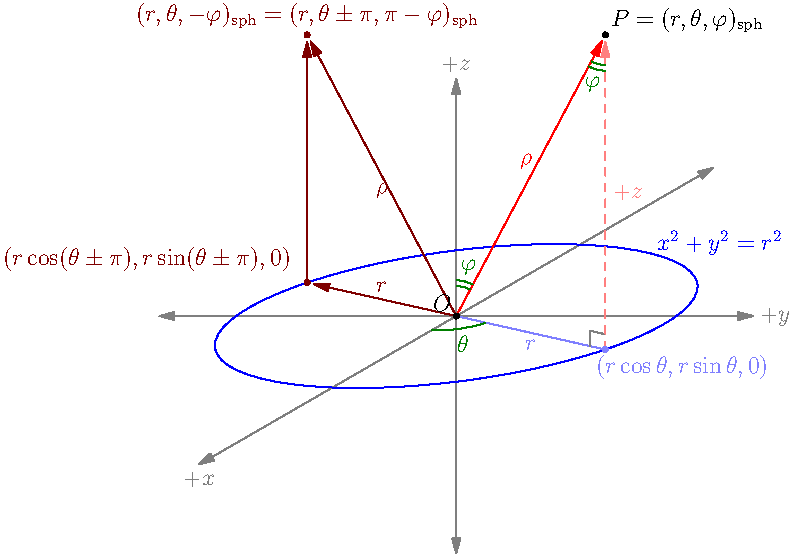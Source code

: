 import geometry;
usepackage("amsmath");

size(14cm);
draw((-5,0)--(5,0), grey, Arrows);
draw(5*dir(30)--5*dir(210), grey, Arrows);
draw((0,-4)--(0,4), grey, Arrows);
label("$+x$", 5*dir(210), dir(-90), grey);
label("$+y$", (5,0), dir(0), grey);
label("$+z$", (0,4), dir(90), grey);

real r1 = 3 * 1.36602540378444;
real r2 = 3 * 0.366025403784439;
real theta = 90/pi * 0.261799387799149;

path g = rotate(theta)*ellipse((0,0),r1,r2);
draw(g, blue);

pair O = (0,0);
pair K = arcpoint(g, -2);
label("$x^2+y^2=r^2$", arcpoint(g,1), dir(30), blue);
draw("$r$", O--K, dir(-90), lightblue);
draw("$\theta$", scale(0.2)*subpath(g,2.64,3.38), dir(-70), deepgreen);
pair K1 = 0.9*K;
pair K2 = K + 0.1 * dir(90) * abs(K);
draw(K1--(K1+K2-K)--K2, grey);

// right angle mark at K
pair K1 = 0.9*K;
pair K2 = K + 0.1 * dir(90) * abs(K);
draw(K1--(K1+K2-K)--K2, grey);

pair P = K + 5.3 * dir(90);
draw("$+z$", K--P, dir(0), lightred+dashed, EndArrow, EndMargin);

draw("$\rho$", O--P, dir(110), red, EndArrow, EndMargin);
markangle(radius=15,n=2,"$\varphi$", P, O, (0,1), deepgreen);
markangle(radius=15,n=2,"$\varphi$", O, P, K, deepgreen);

pair L = -K;
pair Q = 2*L+P - (0,2*L.y);
draw("$\rho$", O--Q, dir(-90), brown, EndArrow, EndMargin);
draw(O--L, brown, EndArrow, EndMargin);
draw(L--Q, brown, EndArrow, EndMargin);
label("$r$", O--L, dir(90), brown);

dot("$(r \cos \theta, r \sin \theta, 0)$", K, dir(310), lightblue);
dot("$P = (r, \theta, \varphi)_{\text{sph}}$", P, dir(40), black);
dot("$O$", O, dir(135));
dot(L, brown);
dot("$(r \cos (\theta \pm \pi), r \sin (\theta \pm \pi), 0)$", L, 3*dir(140), brown);
dot("$(r, \theta, -\varphi)_{\text{sph}} = (r, \theta \pm \pi, \pi-\varphi)_{\text{sph}}$", Q, dir(90), brown);

